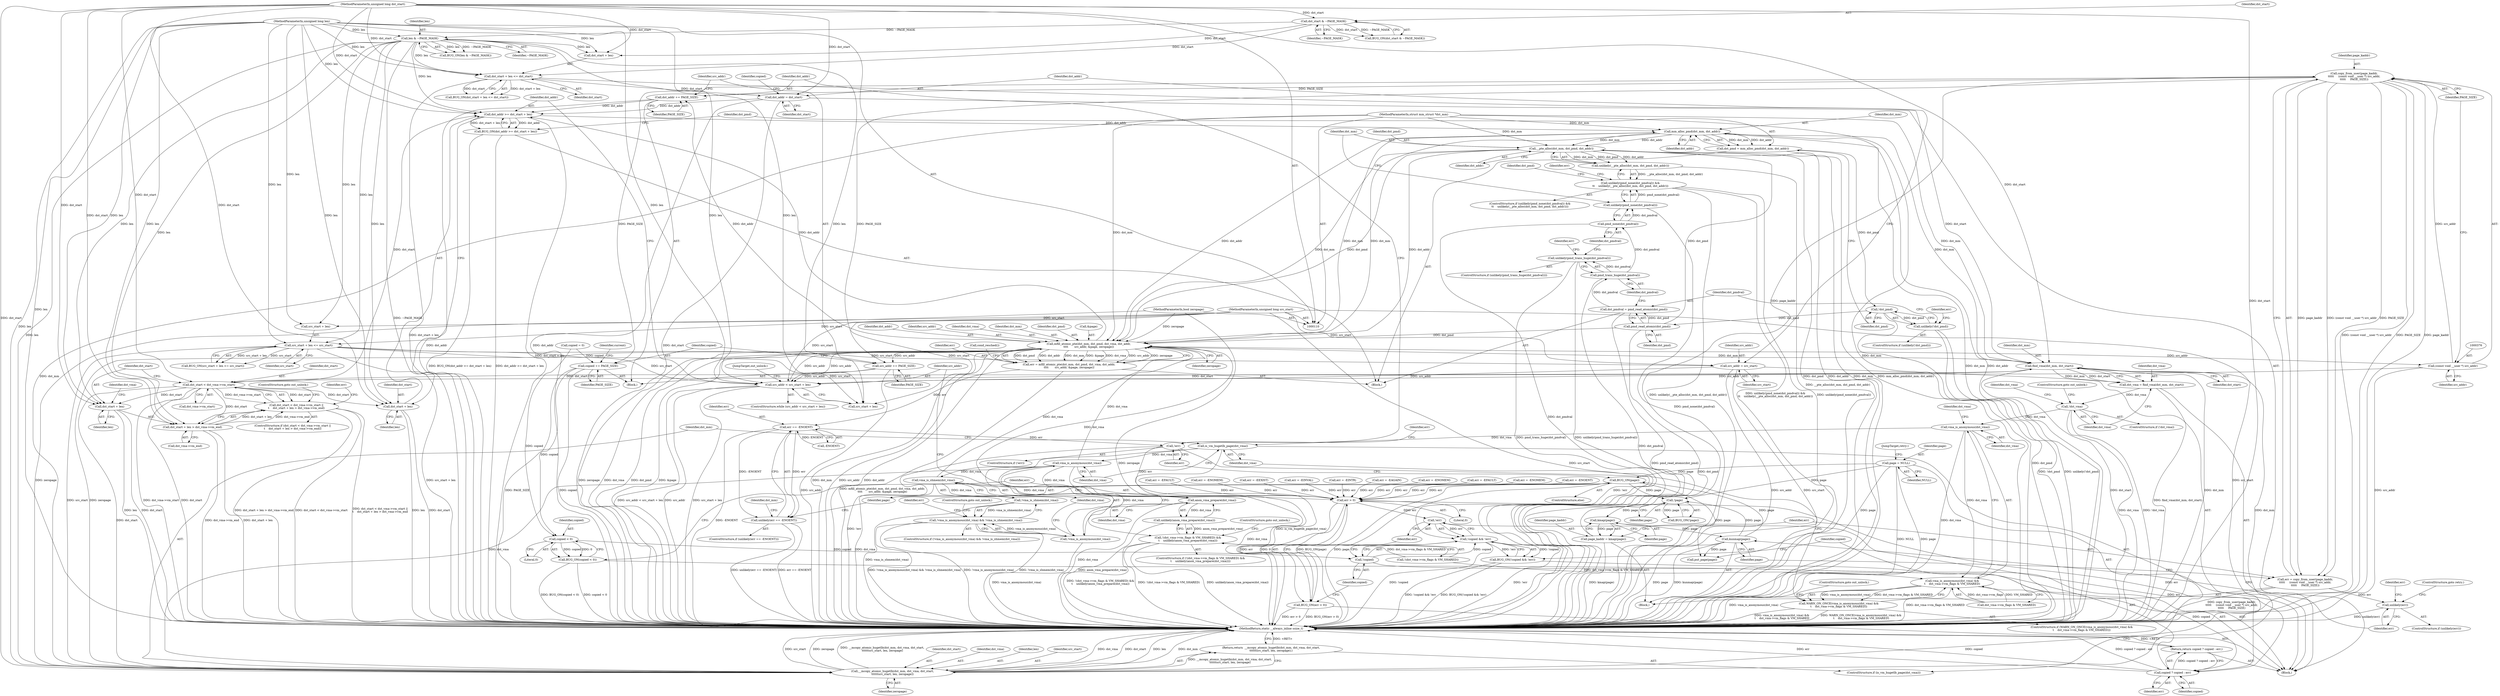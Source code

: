 digraph "0_linux_29ec90660d68bbdd69507c1c8b4e33aa299278b1_1@API" {
"1000373" [label="(Call,copy_from_user(page_kaddr,\n\t\t\t\t\t     (const void __user *) src_addr,\n\t\t\t\t\t     PAGE_SIZE))"];
"1000367" [label="(Call,page_kaddr = kmap(page))"];
"1000369" [label="(Call,kmap(page))"];
"1000365" [label="(Call,!page)"];
"1000379" [label="(Call,kunmap(page))"];
"1000154" [label="(Call,page = NULL)"];
"1000392" [label="(Call,BUG_ON(page))"];
"1000375" [label="(Call,(const void __user *) src_addr)"];
"1000341" [label="(Call,mfill_atomic_pte(dst_mm, dst_pmd, dst_vma, dst_addr,\n\t\t\t\t       src_addr, &page, zeropage))"];
"1000310" [label="(Call,__pte_alloc(dst_mm, dst_pmd, dst_addr))"];
"1000277" [label="(Call,mm_alloc_pmd(dst_mm, dst_addr))"];
"1000180" [label="(Call,find_vma(dst_mm, dst_start))"];
"1000111" [label="(MethodParameterIn,struct mm_struct *dst_mm)"];
"1000112" [label="(MethodParameterIn,unsigned long dst_start)"];
"1000197" [label="(Call,dst_start < dst_vma->vm_start)"];
"1000140" [label="(Call,dst_start + len <= dst_start)"];
"1000126" [label="(Call,dst_start & ~PAGE_MASK)"];
"1000114" [label="(MethodParameterIn,unsigned long len)"];
"1000130" [label="(Call,len & ~PAGE_MASK)"];
"1000270" [label="(Call,dst_addr >= dst_start + len)"];
"1000148" [label="(Call,dst_addr = dst_start)"];
"1000398" [label="(Call,dst_addr += PAGE_SIZE)"];
"1000373" [label="(Call,copy_from_user(page_kaddr,\n\t\t\t\t\t     (const void __user *) src_addr,\n\t\t\t\t\t     PAGE_SIZE))"];
"1000292" [label="(Call,pmd_read_atomic(dst_pmd))"];
"1000282" [label="(Call,!dst_pmd)"];
"1000275" [label="(Call,dst_pmd = mm_alloc_pmd(dst_mm, dst_addr))"];
"1000258" [label="(Call,anon_vma_prepare(dst_vma))"];
"1000239" [label="(Call,vma_is_anonymous(dst_vma))"];
"1000226" [label="(Call,is_vm_hugetlb_page(dst_vma))"];
"1000217" [label="(Call,vma_is_anonymous(dst_vma))"];
"1000184" [label="(Call,!dst_vma)"];
"1000178" [label="(Call,dst_vma = find_vma(dst_mm, dst_start))"];
"1000242" [label="(Call,vma_is_shmem(dst_vma))"];
"1000262" [label="(Call,src_addr < src_start + len)"];
"1000401" [label="(Call,src_addr += PAGE_SIZE)"];
"1000145" [label="(Call,src_addr = src_start)"];
"1000134" [label="(Call,src_start + len <= src_start)"];
"1000113" [label="(MethodParameterIn,unsigned long src_start)"];
"1000115" [label="(MethodParameterIn,bool zeropage)"];
"1000371" [label="(Call,err = copy_from_user(page_kaddr,\n\t\t\t\t\t     (const void __user *) src_addr,\n\t\t\t\t\t     PAGE_SIZE))"];
"1000382" [label="(Call,unlikely(err))"];
"1000269" [label="(Call,BUG_ON(dst_addr >= dst_start + len))"];
"1000281" [label="(Call,unlikely(!dst_pmd))"];
"1000290" [label="(Call,dst_pmdval = pmd_read_atomic(dst_pmd))"];
"1000296" [label="(Call,pmd_trans_huge(dst_pmdval))"];
"1000295" [label="(Call,unlikely(pmd_trans_huge(dst_pmdval)))"];
"1000307" [label="(Call,pmd_none(dst_pmdval))"];
"1000306" [label="(Call,unlikely(pmd_none(dst_pmdval)))"];
"1000305" [label="(Call,unlikely(pmd_none(dst_pmdval)) &&\n\t\t    unlikely(__pte_alloc(dst_mm, dst_pmd, dst_addr)))"];
"1000309" [label="(Call,unlikely(__pte_alloc(dst_mm, dst_pmd, dst_addr)))"];
"1000216" [label="(Call,vma_is_anonymous(dst_vma) &&\n\t    dst_vma->vm_flags & VM_SHARED)"];
"1000215" [label="(Call,WARN_ON_ONCE(vma_is_anonymous(dst_vma) &&\n\t    dst_vma->vm_flags & VM_SHARED))"];
"1000229" [label="(Call,__mcopy_atomic_hugetlb(dst_mm, dst_vma, dst_start,\n\t\t\t\t\t\tsrc_start, len, zeropage))"];
"1000228" [label="(Return,return  __mcopy_atomic_hugetlb(dst_mm, dst_vma, dst_start,\n\t\t\t\t\t\tsrc_start, len, zeropage);)"];
"1000238" [label="(Call,!vma_is_anonymous(dst_vma))"];
"1000237" [label="(Call,!vma_is_anonymous(dst_vma) && !vma_is_shmem(dst_vma))"];
"1000241" [label="(Call,!vma_is_shmem(dst_vma))"];
"1000257" [label="(Call,unlikely(anon_vma_prepare(dst_vma)))"];
"1000250" [label="(Call,!(dst_vma->vm_flags & VM_SHARED) &&\n\t    unlikely(anon_vma_prepare(dst_vma)))"];
"1000196" [label="(Call,dst_start < dst_vma->vm_start ||\n\t    dst_start + len > dst_vma->vm_end)"];
"1000202" [label="(Call,dst_start + len > dst_vma->vm_end)"];
"1000203" [label="(Call,dst_start + len)"];
"1000272" [label="(Call,dst_start + len)"];
"1000339" [label="(Call,err = mfill_atomic_pte(dst_mm, dst_pmd, dst_vma, dst_addr,\n\t\t\t\t       src_addr, &page, zeropage))"];
"1000353" [label="(Call,err == -ENOENT)"];
"1000352" [label="(Call,unlikely(err == -ENOENT))"];
"1000395" [label="(Call,!err)"];
"1000433" [label="(Call,err > 0)"];
"1000432" [label="(Call,BUG_ON(err > 0))"];
"1000440" [label="(Call,!err)"];
"1000437" [label="(Call,!copied && !err)"];
"1000436" [label="(Call,BUG_ON(!copied && !err))"];
"1000443" [label="(Call,copied ? copied : err)"];
"1000442" [label="(Return,return copied ? copied : err;)"];
"1000404" [label="(Call,copied += PAGE_SIZE)"];
"1000429" [label="(Call,copied < 0)"];
"1000428" [label="(Call,BUG_ON(copied < 0))"];
"1000438" [label="(Call,!copied)"];
"1000249" [label="(ControlStructure,if (!(dst_vma->vm_flags & VM_SHARED) &&\n\t    unlikely(anon_vma_prepare(dst_vma))))"];
"1000365" [label="(Call,!page)"];
"1000326" [label="(Call,err = -EFAULT)"];
"1000382" [label="(Call,unlikely(err))"];
"1000274" [label="(Identifier,len)"];
"1000391" [label="(ControlStructure,else)"];
"1000117" [label="(Block,)"];
"1000401" [label="(Call,src_addr += PAGE_SIZE)"];
"1000308" [label="(Identifier,dst_pmdval)"];
"1000199" [label="(Call,dst_vma->vm_start)"];
"1000243" [label="(Identifier,dst_vma)"];
"1000235" [label="(Identifier,zeropage)"];
"1000340" [label="(Identifier,err)"];
"1000114" [label="(MethodParameterIn,unsigned long len)"];
"1000197" [label="(Call,dst_start < dst_vma->vm_start)"];
"1000375" [label="(Call,(const void __user *) src_addr)"];
"1000371" [label="(Call,err = copy_from_user(page_kaddr,\n\t\t\t\t\t     (const void __user *) src_addr,\n\t\t\t\t\t     PAGE_SIZE))"];
"1000402" [label="(Identifier,src_addr)"];
"1000180" [label="(Call,find_vma(dst_mm, dst_start))"];
"1000286" [label="(Identifier,err)"];
"1000295" [label="(Call,unlikely(pmd_trans_huge(dst_pmdval)))"];
"1000127" [label="(Identifier,dst_start)"];
"1000293" [label="(Identifier,dst_pmd)"];
"1000207" [label="(Identifier,dst_vma)"];
"1000362" [label="(Identifier,dst_mm)"];
"1000230" [label="(Identifier,dst_mm)"];
"1000191" [label="(Identifier,dst_vma)"];
"1000304" [label="(ControlStructure,if (unlikely(pmd_none(dst_pmdval)) &&\n\t\t    unlikely(__pte_alloc(dst_mm, dst_pmd, dst_addr))))"];
"1000131" [label="(Identifier,len)"];
"1000345" [label="(Identifier,dst_addr)"];
"1000383" [label="(Identifier,err)"];
"1000128" [label="(Identifier,~PAGE_MASK)"];
"1000377" [label="(Identifier,src_addr)"];
"1000352" [label="(Call,unlikely(err == -ENOENT))"];
"1000313" [label="(Identifier,dst_addr)"];
"1000415" [label="(Identifier,err)"];
"1000218" [label="(Identifier,dst_vma)"];
"1000403" [label="(Identifier,PAGE_SIZE)"];
"1000134" [label="(Call,src_start + len <= src_start)"];
"1000271" [label="(Identifier,dst_addr)"];
"1000444" [label="(Identifier,copied)"];
"1000139" [label="(Call,BUG_ON(dst_start + len <= dst_start))"];
"1000154" [label="(Call,page = NULL)"];
"1000436" [label="(Call,BUG_ON(!copied && !err))"];
"1000309" [label="(Call,unlikely(__pte_alloc(dst_mm, dst_pmd, dst_addr)))"];
"1000290" [label="(Call,dst_pmdval = pmd_read_atomic(dst_pmd))"];
"1000433" [label="(Call,err > 0)"];
"1000285" [label="(Call,err = -ENOMEM)"];
"1000226" [label="(Call,is_vm_hugetlb_page(dst_vma))"];
"1000307" [label="(Call,pmd_none(dst_pmdval))"];
"1000206" [label="(Call,dst_vma->vm_end)"];
"1000437" [label="(Call,!copied && !err)"];
"1000277" [label="(Call,mm_alloc_pmd(dst_mm, dst_addr))"];
"1000125" [label="(Call,BUG_ON(dst_start & ~PAGE_MASK))"];
"1000204" [label="(Identifier,dst_start)"];
"1000182" [label="(Identifier,dst_start)"];
"1000405" [label="(Identifier,copied)"];
"1000179" [label="(Identifier,dst_vma)"];
"1000232" [label="(Identifier,dst_start)"];
"1000435" [label="(Literal,0)"];
"1000297" [label="(Identifier,dst_pmdval)"];
"1000144" [label="(Identifier,dst_start)"];
"1000275" [label="(Call,dst_pmd = mm_alloc_pmd(dst_mm, dst_addr))"];
"1000205" [label="(Identifier,len)"];
"1000354" [label="(Identifier,err)"];
"1000174" [label="(Call,err = -ENOENT)"];
"1000311" [label="(Identifier,dst_mm)"];
"1000236" [label="(ControlStructure,if (!vma_is_anonymous(dst_vma) && !vma_is_shmem(dst_vma)))"];
"1000178" [label="(Call,dst_vma = find_vma(dst_mm, dst_start))"];
"1000432" [label="(Call,BUG_ON(err > 0))"];
"1000428" [label="(Call,BUG_ON(copied < 0))"];
"1000346" [label="(Identifier,src_addr)"];
"1000147" [label="(Identifier,src_start)"];
"1000150" [label="(Identifier,dst_start)"];
"1000434" [label="(Identifier,err)"];
"1000370" [label="(Identifier,page)"];
"1000112" [label="(MethodParameterIn,unsigned long dst_start)"];
"1000227" [label="(Identifier,dst_vma)"];
"1000216" [label="(Call,vma_is_anonymous(dst_vma) &&\n\t    dst_vma->vm_flags & VM_SHARED)"];
"1000349" [label="(Identifier,zeropage)"];
"1000366" [label="(Identifier,page)"];
"1000246" [label="(Identifier,err)"];
"1000238" [label="(Call,!vma_is_anonymous(dst_vma))"];
"1000224" [label="(ControlStructure,goto out_unlock;)"];
"1000231" [label="(Identifier,dst_vma)"];
"1000259" [label="(Identifier,dst_vma)"];
"1000217" [label="(Call,vma_is_anonymous(dst_vma))"];
"1000344" [label="(Identifier,dst_vma)"];
"1000353" [label="(Call,err == -ENOENT)"];
"1000280" [label="(ControlStructure,if (unlikely(!dst_pmd)))"];
"1000234" [label="(Identifier,len)"];
"1000209" [label="(ControlStructure,goto out_unlock;)"];
"1000351" [label="(ControlStructure,if (unlikely(err == -ENOENT)))"];
"1000357" [label="(Block,)"];
"1000393" [label="(Identifier,page)"];
"1000386" [label="(Identifier,err)"];
"1000430" [label="(Identifier,copied)"];
"1000373" [label="(Call,copy_from_user(page_kaddr,\n\t\t\t\t\t     (const void __user *) src_addr,\n\t\t\t\t\t     PAGE_SIZE))"];
"1000126" [label="(Call,dst_start & ~PAGE_MASK)"];
"1000132" [label="(Identifier,~PAGE_MASK)"];
"1000438" [label="(Call,!copied)"];
"1000140" [label="(Call,dst_start + len <= dst_start)"];
"1000446" [label="(Identifier,err)"];
"1000292" [label="(Call,pmd_read_atomic(dst_pmd))"];
"1000417" [label="(JumpTarget,out_unlock:)"];
"1000324" [label="(Identifier,dst_pmd)"];
"1000130" [label="(Call,len & ~PAGE_MASK)"];
"1000385" [label="(Call,err = -EFAULT)"];
"1000184" [label="(Call,!dst_vma)"];
"1000312" [label="(Identifier,dst_pmd)"];
"1000439" [label="(Identifier,copied)"];
"1000443" [label="(Call,copied ? copied : err)"];
"1000395" [label="(Call,!err)"];
"1000368" [label="(Identifier,page_kaddr)"];
"1000279" [label="(Identifier,dst_addr)"];
"1000244" [label="(ControlStructure,goto out_unlock;)"];
"1000355" [label="(Call,-ENOENT)"];
"1000392" [label="(Call,BUG_ON(page))"];
"1000221" [label="(Identifier,dst_vma)"];
"1000315" [label="(Call,err = -ENOMEM)"];
"1000237" [label="(Call,!vma_is_anonymous(dst_vma) && !vma_is_shmem(dst_vma))"];
"1000299" [label="(Call,err = -EEXIST)"];
"1000264" [label="(Call,src_start + len)"];
"1000151" [label="(Call,copied = 0)"];
"1000115" [label="(MethodParameterIn,bool zeropage)"];
"1000380" [label="(Identifier,page)"];
"1000270" [label="(Call,dst_addr >= dst_start + len)"];
"1000426" [label="(Call,put_page(page))"];
"1000240" [label="(Identifier,dst_vma)"];
"1000133" [label="(Call,BUG_ON(src_start + len <= src_start))"];
"1000113" [label="(MethodParameterIn,unsigned long src_start)"];
"1000396" [label="(Identifier,err)"];
"1000141" [label="(Call,dst_start + len)"];
"1000379" [label="(Call,kunmap(page))"];
"1000276" [label="(Identifier,dst_pmd)"];
"1000300" [label="(Identifier,err)"];
"1000431" [label="(Literal,0)"];
"1000129" [label="(Call,BUG_ON(len & ~PAGE_MASK))"];
"1000186" [label="(ControlStructure,goto out_unlock;)"];
"1000342" [label="(Identifier,dst_mm)"];
"1000156" [label="(Identifier,NULL)"];
"1000257" [label="(Call,unlikely(anon_vma_prepare(dst_vma)))"];
"1000211" [label="(Identifier,err)"];
"1000406" [label="(Identifier,PAGE_SIZE)"];
"1000272" [label="(Call,dst_start + len)"];
"1000241" [label="(Call,!vma_is_shmem(dst_vma))"];
"1000263" [label="(Identifier,src_addr)"];
"1000294" [label="(ControlStructure,if (unlikely(pmd_trans_huge(dst_pmdval))))"];
"1000400" [label="(Identifier,PAGE_SIZE)"];
"1000198" [label="(Identifier,dst_start)"];
"1000239" [label="(Call,vma_is_anonymous(dst_vma))"];
"1000310" [label="(Call,__pte_alloc(dst_mm, dst_pmd, dst_addr))"];
"1000183" [label="(ControlStructure,if (!dst_vma))"];
"1000195" [label="(ControlStructure,if (dst_start < dst_vma->vm_start ||\n\t    dst_start + len > dst_vma->vm_end))"];
"1000210" [label="(Call,err = -EINVAL)"];
"1000442" [label="(Return,return copied ? copied : err;)"];
"1000364" [label="(Call,BUG_ON(!page))"];
"1000185" [label="(Identifier,dst_vma)"];
"1000214" [label="(ControlStructure,if (WARN_ON_ONCE(vma_is_anonymous(dst_vma) &&\n\t    dst_vma->vm_flags & VM_SHARED)))"];
"1000203" [label="(Call,dst_start + len)"];
"1000233" [label="(Identifier,src_start)"];
"1000296" [label="(Call,pmd_trans_huge(dst_pmdval))"];
"1000397" [label="(Block,)"];
"1000155" [label="(Identifier,page)"];
"1000202" [label="(Call,dst_start + len > dst_vma->vm_end)"];
"1000316" [label="(Identifier,err)"];
"1000429" [label="(Call,copied < 0)"];
"1000146" [label="(Identifier,src_addr)"];
"1000399" [label="(Identifier,dst_addr)"];
"1000305" [label="(Call,unlikely(pmd_none(dst_pmdval)) &&\n\t\t    unlikely(__pte_alloc(dst_mm, dst_pmd, dst_addr)))"];
"1000343" [label="(Identifier,dst_pmd)"];
"1000111" [label="(MethodParameterIn,struct mm_struct *dst_mm)"];
"1000283" [label="(Identifier,dst_pmd)"];
"1000138" [label="(Identifier,src_start)"];
"1000394" [label="(ControlStructure,if (!err))"];
"1000219" [label="(Call,dst_vma->vm_flags & VM_SHARED)"];
"1000410" [label="(Call,err = -EINTR)"];
"1000267" [label="(Block,)"];
"1000145" [label="(Call,src_addr = src_start)"];
"1000291" [label="(Identifier,dst_pmdval)"];
"1000163" [label="(Call,err = -EAGAIN)"];
"1000157" [label="(JumpTarget,retry:)"];
"1000347" [label="(Call,&page)"];
"1000242" [label="(Call,vma_is_shmem(dst_vma))"];
"1000278" [label="(Identifier,dst_mm)"];
"1000251" [label="(Call,!(dst_vma->vm_flags & VM_SHARED))"];
"1000447" [label="(MethodReturn,static __always_inline ssize_t)"];
"1000196" [label="(Call,dst_start < dst_vma->vm_start ||\n\t    dst_start + len > dst_vma->vm_end)"];
"1000225" [label="(ControlStructure,if (is_vm_hugetlb_page(dst_vma)))"];
"1000369" [label="(Call,kmap(page))"];
"1000258" [label="(Call,anon_vma_prepare(dst_vma))"];
"1000440" [label="(Call,!err)"];
"1000135" [label="(Call,src_start + len)"];
"1000260" [label="(ControlStructure,goto out_unlock;)"];
"1000398" [label="(Call,dst_addr += PAGE_SIZE)"];
"1000262" [label="(Call,src_addr < src_start + len)"];
"1000152" [label="(Identifier,copied)"];
"1000441" [label="(Identifier,err)"];
"1000281" [label="(Call,unlikely(!dst_pmd))"];
"1000390" [label="(ControlStructure,goto retry;)"];
"1000306" [label="(Call,unlikely(pmd_none(dst_pmdval)))"];
"1000367" [label="(Call,page_kaddr = kmap(page))"];
"1000269" [label="(Call,BUG_ON(dst_addr >= dst_start + len))"];
"1000282" [label="(Call,!dst_pmd)"];
"1000149" [label="(Identifier,dst_addr)"];
"1000339" [label="(Call,err = mfill_atomic_pte(dst_mm, dst_pmd, dst_vma, dst_addr,\n\t\t\t\t       src_addr, &page, zeropage))"];
"1000350" [label="(Call,cond_resched())"];
"1000228" [label="(Return,return  __mcopy_atomic_hugetlb(dst_mm, dst_vma, dst_start,\n\t\t\t\t\t\tsrc_start, len, zeropage);)"];
"1000273" [label="(Identifier,dst_start)"];
"1000378" [label="(Identifier,PAGE_SIZE)"];
"1000372" [label="(Identifier,err)"];
"1000445" [label="(Identifier,copied)"];
"1000181" [label="(Identifier,dst_mm)"];
"1000404" [label="(Call,copied += PAGE_SIZE)"];
"1000341" [label="(Call,mfill_atomic_pte(dst_mm, dst_pmd, dst_vma, dst_addr,\n\t\t\t\t       src_addr, &page, zeropage))"];
"1000261" [label="(ControlStructure,while (src_addr < src_start + len))"];
"1000381" [label="(ControlStructure,if (unlikely(err)))"];
"1000245" [label="(Call,err = -ENOMEM)"];
"1000250" [label="(Call,!(dst_vma->vm_flags & VM_SHARED) &&\n\t    unlikely(anon_vma_prepare(dst_vma)))"];
"1000148" [label="(Call,dst_addr = dst_start)"];
"1000409" [label="(Identifier,current)"];
"1000215" [label="(Call,WARN_ON_ONCE(vma_is_anonymous(dst_vma) &&\n\t    dst_vma->vm_flags & VM_SHARED))"];
"1000229" [label="(Call,__mcopy_atomic_hugetlb(dst_mm, dst_vma, dst_start,\n\t\t\t\t\t\tsrc_start, len, zeropage))"];
"1000374" [label="(Identifier,page_kaddr)"];
"1000373" -> "1000371"  [label="AST: "];
"1000373" -> "1000378"  [label="CFG: "];
"1000374" -> "1000373"  [label="AST: "];
"1000375" -> "1000373"  [label="AST: "];
"1000378" -> "1000373"  [label="AST: "];
"1000371" -> "1000373"  [label="CFG: "];
"1000373" -> "1000447"  [label="DDG: (const void __user *) src_addr"];
"1000373" -> "1000447"  [label="DDG: PAGE_SIZE"];
"1000373" -> "1000447"  [label="DDG: page_kaddr"];
"1000373" -> "1000371"  [label="DDG: page_kaddr"];
"1000373" -> "1000371"  [label="DDG: (const void __user *) src_addr"];
"1000373" -> "1000371"  [label="DDG: PAGE_SIZE"];
"1000367" -> "1000373"  [label="DDG: page_kaddr"];
"1000375" -> "1000373"  [label="DDG: src_addr"];
"1000373" -> "1000398"  [label="DDG: PAGE_SIZE"];
"1000373" -> "1000401"  [label="DDG: PAGE_SIZE"];
"1000373" -> "1000404"  [label="DDG: PAGE_SIZE"];
"1000367" -> "1000357"  [label="AST: "];
"1000367" -> "1000369"  [label="CFG: "];
"1000368" -> "1000367"  [label="AST: "];
"1000369" -> "1000367"  [label="AST: "];
"1000372" -> "1000367"  [label="CFG: "];
"1000367" -> "1000447"  [label="DDG: kmap(page)"];
"1000369" -> "1000367"  [label="DDG: page"];
"1000369" -> "1000370"  [label="CFG: "];
"1000370" -> "1000369"  [label="AST: "];
"1000365" -> "1000369"  [label="DDG: page"];
"1000369" -> "1000379"  [label="DDG: page"];
"1000365" -> "1000364"  [label="AST: "];
"1000365" -> "1000366"  [label="CFG: "];
"1000366" -> "1000365"  [label="AST: "];
"1000364" -> "1000365"  [label="CFG: "];
"1000365" -> "1000364"  [label="DDG: page"];
"1000379" -> "1000365"  [label="DDG: page"];
"1000154" -> "1000365"  [label="DDG: page"];
"1000392" -> "1000365"  [label="DDG: page"];
"1000379" -> "1000357"  [label="AST: "];
"1000379" -> "1000380"  [label="CFG: "];
"1000380" -> "1000379"  [label="AST: "];
"1000383" -> "1000379"  [label="CFG: "];
"1000379" -> "1000447"  [label="DDG: page"];
"1000379" -> "1000447"  [label="DDG: kunmap(page)"];
"1000379" -> "1000392"  [label="DDG: page"];
"1000379" -> "1000426"  [label="DDG: page"];
"1000154" -> "1000117"  [label="AST: "];
"1000154" -> "1000156"  [label="CFG: "];
"1000155" -> "1000154"  [label="AST: "];
"1000156" -> "1000154"  [label="AST: "];
"1000157" -> "1000154"  [label="CFG: "];
"1000154" -> "1000447"  [label="DDG: page"];
"1000154" -> "1000447"  [label="DDG: NULL"];
"1000154" -> "1000392"  [label="DDG: page"];
"1000154" -> "1000426"  [label="DDG: page"];
"1000392" -> "1000391"  [label="AST: "];
"1000392" -> "1000393"  [label="CFG: "];
"1000393" -> "1000392"  [label="AST: "];
"1000396" -> "1000392"  [label="CFG: "];
"1000392" -> "1000447"  [label="DDG: BUG_ON(page)"];
"1000392" -> "1000447"  [label="DDG: page"];
"1000392" -> "1000426"  [label="DDG: page"];
"1000375" -> "1000377"  [label="CFG: "];
"1000376" -> "1000375"  [label="AST: "];
"1000377" -> "1000375"  [label="AST: "];
"1000378" -> "1000375"  [label="CFG: "];
"1000375" -> "1000447"  [label="DDG: src_addr"];
"1000375" -> "1000262"  [label="DDG: src_addr"];
"1000341" -> "1000375"  [label="DDG: src_addr"];
"1000341" -> "1000339"  [label="AST: "];
"1000341" -> "1000349"  [label="CFG: "];
"1000342" -> "1000341"  [label="AST: "];
"1000343" -> "1000341"  [label="AST: "];
"1000344" -> "1000341"  [label="AST: "];
"1000345" -> "1000341"  [label="AST: "];
"1000346" -> "1000341"  [label="AST: "];
"1000347" -> "1000341"  [label="AST: "];
"1000349" -> "1000341"  [label="AST: "];
"1000339" -> "1000341"  [label="CFG: "];
"1000341" -> "1000447"  [label="DDG: zeropage"];
"1000341" -> "1000447"  [label="DDG: dst_vma"];
"1000341" -> "1000447"  [label="DDG: dst_pmd"];
"1000341" -> "1000447"  [label="DDG: &page"];
"1000341" -> "1000447"  [label="DDG: dst_mm"];
"1000341" -> "1000447"  [label="DDG: src_addr"];
"1000341" -> "1000447"  [label="DDG: dst_addr"];
"1000341" -> "1000180"  [label="DDG: dst_mm"];
"1000341" -> "1000229"  [label="DDG: zeropage"];
"1000341" -> "1000262"  [label="DDG: src_addr"];
"1000341" -> "1000270"  [label="DDG: dst_addr"];
"1000341" -> "1000277"  [label="DDG: dst_mm"];
"1000341" -> "1000339"  [label="DDG: dst_pmd"];
"1000341" -> "1000339"  [label="DDG: dst_addr"];
"1000341" -> "1000339"  [label="DDG: dst_mm"];
"1000341" -> "1000339"  [label="DDG: &page"];
"1000341" -> "1000339"  [label="DDG: dst_vma"];
"1000341" -> "1000339"  [label="DDG: src_addr"];
"1000341" -> "1000339"  [label="DDG: zeropage"];
"1000310" -> "1000341"  [label="DDG: dst_mm"];
"1000310" -> "1000341"  [label="DDG: dst_pmd"];
"1000310" -> "1000341"  [label="DDG: dst_addr"];
"1000277" -> "1000341"  [label="DDG: dst_mm"];
"1000277" -> "1000341"  [label="DDG: dst_addr"];
"1000111" -> "1000341"  [label="DDG: dst_mm"];
"1000292" -> "1000341"  [label="DDG: dst_pmd"];
"1000258" -> "1000341"  [label="DDG: dst_vma"];
"1000239" -> "1000341"  [label="DDG: dst_vma"];
"1000242" -> "1000341"  [label="DDG: dst_vma"];
"1000262" -> "1000341"  [label="DDG: src_addr"];
"1000115" -> "1000341"  [label="DDG: zeropage"];
"1000341" -> "1000398"  [label="DDG: dst_addr"];
"1000341" -> "1000401"  [label="DDG: src_addr"];
"1000310" -> "1000309"  [label="AST: "];
"1000310" -> "1000313"  [label="CFG: "];
"1000311" -> "1000310"  [label="AST: "];
"1000312" -> "1000310"  [label="AST: "];
"1000313" -> "1000310"  [label="AST: "];
"1000309" -> "1000310"  [label="CFG: "];
"1000310" -> "1000447"  [label="DDG: dst_pmd"];
"1000310" -> "1000447"  [label="DDG: dst_addr"];
"1000310" -> "1000447"  [label="DDG: dst_mm"];
"1000310" -> "1000309"  [label="DDG: dst_mm"];
"1000310" -> "1000309"  [label="DDG: dst_pmd"];
"1000310" -> "1000309"  [label="DDG: dst_addr"];
"1000277" -> "1000310"  [label="DDG: dst_mm"];
"1000277" -> "1000310"  [label="DDG: dst_addr"];
"1000111" -> "1000310"  [label="DDG: dst_mm"];
"1000292" -> "1000310"  [label="DDG: dst_pmd"];
"1000277" -> "1000275"  [label="AST: "];
"1000277" -> "1000279"  [label="CFG: "];
"1000278" -> "1000277"  [label="AST: "];
"1000279" -> "1000277"  [label="AST: "];
"1000275" -> "1000277"  [label="CFG: "];
"1000277" -> "1000447"  [label="DDG: dst_mm"];
"1000277" -> "1000447"  [label="DDG: dst_addr"];
"1000277" -> "1000275"  [label="DDG: dst_mm"];
"1000277" -> "1000275"  [label="DDG: dst_addr"];
"1000180" -> "1000277"  [label="DDG: dst_mm"];
"1000111" -> "1000277"  [label="DDG: dst_mm"];
"1000270" -> "1000277"  [label="DDG: dst_addr"];
"1000180" -> "1000178"  [label="AST: "];
"1000180" -> "1000182"  [label="CFG: "];
"1000181" -> "1000180"  [label="AST: "];
"1000182" -> "1000180"  [label="AST: "];
"1000178" -> "1000180"  [label="CFG: "];
"1000180" -> "1000447"  [label="DDG: dst_start"];
"1000180" -> "1000447"  [label="DDG: dst_mm"];
"1000180" -> "1000178"  [label="DDG: dst_mm"];
"1000180" -> "1000178"  [label="DDG: dst_start"];
"1000111" -> "1000180"  [label="DDG: dst_mm"];
"1000112" -> "1000180"  [label="DDG: dst_start"];
"1000197" -> "1000180"  [label="DDG: dst_start"];
"1000140" -> "1000180"  [label="DDG: dst_start"];
"1000180" -> "1000197"  [label="DDG: dst_start"];
"1000180" -> "1000229"  [label="DDG: dst_mm"];
"1000111" -> "1000110"  [label="AST: "];
"1000111" -> "1000447"  [label="DDG: dst_mm"];
"1000111" -> "1000229"  [label="DDG: dst_mm"];
"1000112" -> "1000110"  [label="AST: "];
"1000112" -> "1000447"  [label="DDG: dst_start"];
"1000112" -> "1000126"  [label="DDG: dst_start"];
"1000112" -> "1000140"  [label="DDG: dst_start"];
"1000112" -> "1000141"  [label="DDG: dst_start"];
"1000112" -> "1000148"  [label="DDG: dst_start"];
"1000112" -> "1000197"  [label="DDG: dst_start"];
"1000112" -> "1000202"  [label="DDG: dst_start"];
"1000112" -> "1000203"  [label="DDG: dst_start"];
"1000112" -> "1000229"  [label="DDG: dst_start"];
"1000112" -> "1000270"  [label="DDG: dst_start"];
"1000112" -> "1000272"  [label="DDG: dst_start"];
"1000197" -> "1000196"  [label="AST: "];
"1000197" -> "1000199"  [label="CFG: "];
"1000198" -> "1000197"  [label="AST: "];
"1000199" -> "1000197"  [label="AST: "];
"1000204" -> "1000197"  [label="CFG: "];
"1000196" -> "1000197"  [label="CFG: "];
"1000197" -> "1000447"  [label="DDG: dst_vma->vm_start"];
"1000197" -> "1000447"  [label="DDG: dst_start"];
"1000197" -> "1000196"  [label="DDG: dst_start"];
"1000197" -> "1000196"  [label="DDG: dst_vma->vm_start"];
"1000197" -> "1000202"  [label="DDG: dst_start"];
"1000197" -> "1000203"  [label="DDG: dst_start"];
"1000197" -> "1000229"  [label="DDG: dst_start"];
"1000197" -> "1000270"  [label="DDG: dst_start"];
"1000197" -> "1000272"  [label="DDG: dst_start"];
"1000140" -> "1000139"  [label="AST: "];
"1000140" -> "1000144"  [label="CFG: "];
"1000141" -> "1000140"  [label="AST: "];
"1000144" -> "1000140"  [label="AST: "];
"1000139" -> "1000140"  [label="CFG: "];
"1000140" -> "1000447"  [label="DDG: dst_start + len"];
"1000140" -> "1000139"  [label="DDG: dst_start + len"];
"1000140" -> "1000139"  [label="DDG: dst_start"];
"1000126" -> "1000140"  [label="DDG: dst_start"];
"1000114" -> "1000140"  [label="DDG: len"];
"1000130" -> "1000140"  [label="DDG: len"];
"1000140" -> "1000148"  [label="DDG: dst_start"];
"1000126" -> "1000125"  [label="AST: "];
"1000126" -> "1000128"  [label="CFG: "];
"1000127" -> "1000126"  [label="AST: "];
"1000128" -> "1000126"  [label="AST: "];
"1000125" -> "1000126"  [label="CFG: "];
"1000126" -> "1000125"  [label="DDG: dst_start"];
"1000126" -> "1000125"  [label="DDG: ~PAGE_MASK"];
"1000126" -> "1000130"  [label="DDG: ~PAGE_MASK"];
"1000126" -> "1000141"  [label="DDG: dst_start"];
"1000114" -> "1000110"  [label="AST: "];
"1000114" -> "1000447"  [label="DDG: len"];
"1000114" -> "1000130"  [label="DDG: len"];
"1000114" -> "1000134"  [label="DDG: len"];
"1000114" -> "1000135"  [label="DDG: len"];
"1000114" -> "1000141"  [label="DDG: len"];
"1000114" -> "1000202"  [label="DDG: len"];
"1000114" -> "1000203"  [label="DDG: len"];
"1000114" -> "1000229"  [label="DDG: len"];
"1000114" -> "1000262"  [label="DDG: len"];
"1000114" -> "1000264"  [label="DDG: len"];
"1000114" -> "1000270"  [label="DDG: len"];
"1000114" -> "1000272"  [label="DDG: len"];
"1000130" -> "1000129"  [label="AST: "];
"1000130" -> "1000132"  [label="CFG: "];
"1000131" -> "1000130"  [label="AST: "];
"1000132" -> "1000130"  [label="AST: "];
"1000129" -> "1000130"  [label="CFG: "];
"1000130" -> "1000447"  [label="DDG: ~PAGE_MASK"];
"1000130" -> "1000129"  [label="DDG: len"];
"1000130" -> "1000129"  [label="DDG: ~PAGE_MASK"];
"1000130" -> "1000134"  [label="DDG: len"];
"1000130" -> "1000135"  [label="DDG: len"];
"1000130" -> "1000141"  [label="DDG: len"];
"1000130" -> "1000202"  [label="DDG: len"];
"1000130" -> "1000203"  [label="DDG: len"];
"1000130" -> "1000229"  [label="DDG: len"];
"1000130" -> "1000262"  [label="DDG: len"];
"1000130" -> "1000264"  [label="DDG: len"];
"1000130" -> "1000270"  [label="DDG: len"];
"1000130" -> "1000272"  [label="DDG: len"];
"1000270" -> "1000269"  [label="AST: "];
"1000270" -> "1000272"  [label="CFG: "];
"1000271" -> "1000270"  [label="AST: "];
"1000272" -> "1000270"  [label="AST: "];
"1000269" -> "1000270"  [label="CFG: "];
"1000270" -> "1000447"  [label="DDG: dst_start + len"];
"1000270" -> "1000269"  [label="DDG: dst_addr"];
"1000270" -> "1000269"  [label="DDG: dst_start + len"];
"1000148" -> "1000270"  [label="DDG: dst_addr"];
"1000398" -> "1000270"  [label="DDG: dst_addr"];
"1000148" -> "1000117"  [label="AST: "];
"1000148" -> "1000150"  [label="CFG: "];
"1000149" -> "1000148"  [label="AST: "];
"1000150" -> "1000148"  [label="AST: "];
"1000152" -> "1000148"  [label="CFG: "];
"1000148" -> "1000447"  [label="DDG: dst_addr"];
"1000148" -> "1000447"  [label="DDG: dst_start"];
"1000398" -> "1000397"  [label="AST: "];
"1000398" -> "1000400"  [label="CFG: "];
"1000399" -> "1000398"  [label="AST: "];
"1000400" -> "1000398"  [label="AST: "];
"1000402" -> "1000398"  [label="CFG: "];
"1000398" -> "1000447"  [label="DDG: dst_addr"];
"1000292" -> "1000290"  [label="AST: "];
"1000292" -> "1000293"  [label="CFG: "];
"1000293" -> "1000292"  [label="AST: "];
"1000290" -> "1000292"  [label="CFG: "];
"1000292" -> "1000447"  [label="DDG: dst_pmd"];
"1000292" -> "1000290"  [label="DDG: dst_pmd"];
"1000282" -> "1000292"  [label="DDG: dst_pmd"];
"1000282" -> "1000281"  [label="AST: "];
"1000282" -> "1000283"  [label="CFG: "];
"1000283" -> "1000282"  [label="AST: "];
"1000281" -> "1000282"  [label="CFG: "];
"1000282" -> "1000447"  [label="DDG: dst_pmd"];
"1000282" -> "1000281"  [label="DDG: dst_pmd"];
"1000275" -> "1000282"  [label="DDG: dst_pmd"];
"1000275" -> "1000267"  [label="AST: "];
"1000276" -> "1000275"  [label="AST: "];
"1000283" -> "1000275"  [label="CFG: "];
"1000275" -> "1000447"  [label="DDG: mm_alloc_pmd(dst_mm, dst_addr)"];
"1000258" -> "1000257"  [label="AST: "];
"1000258" -> "1000259"  [label="CFG: "];
"1000259" -> "1000258"  [label="AST: "];
"1000257" -> "1000258"  [label="CFG: "];
"1000258" -> "1000447"  [label="DDG: dst_vma"];
"1000258" -> "1000257"  [label="DDG: dst_vma"];
"1000239" -> "1000258"  [label="DDG: dst_vma"];
"1000242" -> "1000258"  [label="DDG: dst_vma"];
"1000239" -> "1000238"  [label="AST: "];
"1000239" -> "1000240"  [label="CFG: "];
"1000240" -> "1000239"  [label="AST: "];
"1000238" -> "1000239"  [label="CFG: "];
"1000239" -> "1000447"  [label="DDG: dst_vma"];
"1000239" -> "1000238"  [label="DDG: dst_vma"];
"1000226" -> "1000239"  [label="DDG: dst_vma"];
"1000239" -> "1000242"  [label="DDG: dst_vma"];
"1000226" -> "1000225"  [label="AST: "];
"1000226" -> "1000227"  [label="CFG: "];
"1000227" -> "1000226"  [label="AST: "];
"1000230" -> "1000226"  [label="CFG: "];
"1000240" -> "1000226"  [label="CFG: "];
"1000226" -> "1000447"  [label="DDG: is_vm_hugetlb_page(dst_vma)"];
"1000217" -> "1000226"  [label="DDG: dst_vma"];
"1000226" -> "1000229"  [label="DDG: dst_vma"];
"1000217" -> "1000216"  [label="AST: "];
"1000217" -> "1000218"  [label="CFG: "];
"1000218" -> "1000217"  [label="AST: "];
"1000221" -> "1000217"  [label="CFG: "];
"1000216" -> "1000217"  [label="CFG: "];
"1000217" -> "1000447"  [label="DDG: dst_vma"];
"1000217" -> "1000216"  [label="DDG: dst_vma"];
"1000184" -> "1000217"  [label="DDG: dst_vma"];
"1000184" -> "1000183"  [label="AST: "];
"1000184" -> "1000185"  [label="CFG: "];
"1000185" -> "1000184"  [label="AST: "];
"1000186" -> "1000184"  [label="CFG: "];
"1000191" -> "1000184"  [label="CFG: "];
"1000184" -> "1000447"  [label="DDG: dst_vma"];
"1000184" -> "1000447"  [label="DDG: !dst_vma"];
"1000178" -> "1000184"  [label="DDG: dst_vma"];
"1000178" -> "1000117"  [label="AST: "];
"1000179" -> "1000178"  [label="AST: "];
"1000185" -> "1000178"  [label="CFG: "];
"1000178" -> "1000447"  [label="DDG: find_vma(dst_mm, dst_start)"];
"1000242" -> "1000241"  [label="AST: "];
"1000242" -> "1000243"  [label="CFG: "];
"1000243" -> "1000242"  [label="AST: "];
"1000241" -> "1000242"  [label="CFG: "];
"1000242" -> "1000447"  [label="DDG: dst_vma"];
"1000242" -> "1000241"  [label="DDG: dst_vma"];
"1000262" -> "1000261"  [label="AST: "];
"1000262" -> "1000264"  [label="CFG: "];
"1000263" -> "1000262"  [label="AST: "];
"1000264" -> "1000262"  [label="AST: "];
"1000271" -> "1000262"  [label="CFG: "];
"1000417" -> "1000262"  [label="CFG: "];
"1000262" -> "1000447"  [label="DDG: src_addr"];
"1000262" -> "1000447"  [label="DDG: src_start + len"];
"1000262" -> "1000447"  [label="DDG: src_addr < src_start + len"];
"1000401" -> "1000262"  [label="DDG: src_addr"];
"1000145" -> "1000262"  [label="DDG: src_addr"];
"1000113" -> "1000262"  [label="DDG: src_start"];
"1000134" -> "1000262"  [label="DDG: src_start"];
"1000401" -> "1000397"  [label="AST: "];
"1000401" -> "1000403"  [label="CFG: "];
"1000402" -> "1000401"  [label="AST: "];
"1000403" -> "1000401"  [label="AST: "];
"1000405" -> "1000401"  [label="CFG: "];
"1000401" -> "1000447"  [label="DDG: src_addr"];
"1000145" -> "1000117"  [label="AST: "];
"1000145" -> "1000147"  [label="CFG: "];
"1000146" -> "1000145"  [label="AST: "];
"1000147" -> "1000145"  [label="AST: "];
"1000149" -> "1000145"  [label="CFG: "];
"1000145" -> "1000447"  [label="DDG: src_addr"];
"1000145" -> "1000447"  [label="DDG: src_start"];
"1000134" -> "1000145"  [label="DDG: src_start"];
"1000113" -> "1000145"  [label="DDG: src_start"];
"1000134" -> "1000133"  [label="AST: "];
"1000134" -> "1000138"  [label="CFG: "];
"1000135" -> "1000134"  [label="AST: "];
"1000138" -> "1000134"  [label="AST: "];
"1000133" -> "1000134"  [label="CFG: "];
"1000134" -> "1000447"  [label="DDG: src_start + len"];
"1000134" -> "1000133"  [label="DDG: src_start + len"];
"1000134" -> "1000133"  [label="DDG: src_start"];
"1000113" -> "1000134"  [label="DDG: src_start"];
"1000134" -> "1000229"  [label="DDG: src_start"];
"1000134" -> "1000264"  [label="DDG: src_start"];
"1000113" -> "1000110"  [label="AST: "];
"1000113" -> "1000447"  [label="DDG: src_start"];
"1000113" -> "1000135"  [label="DDG: src_start"];
"1000113" -> "1000229"  [label="DDG: src_start"];
"1000113" -> "1000264"  [label="DDG: src_start"];
"1000115" -> "1000110"  [label="AST: "];
"1000115" -> "1000447"  [label="DDG: zeropage"];
"1000115" -> "1000229"  [label="DDG: zeropage"];
"1000371" -> "1000357"  [label="AST: "];
"1000372" -> "1000371"  [label="AST: "];
"1000380" -> "1000371"  [label="CFG: "];
"1000371" -> "1000447"  [label="DDG: copy_from_user(page_kaddr,\n\t\t\t\t\t     (const void __user *) src_addr,\n\t\t\t\t\t     PAGE_SIZE)"];
"1000371" -> "1000382"  [label="DDG: err"];
"1000382" -> "1000381"  [label="AST: "];
"1000382" -> "1000383"  [label="CFG: "];
"1000383" -> "1000382"  [label="AST: "];
"1000386" -> "1000382"  [label="CFG: "];
"1000390" -> "1000382"  [label="CFG: "];
"1000382" -> "1000447"  [label="DDG: unlikely(err)"];
"1000269" -> "1000267"  [label="AST: "];
"1000276" -> "1000269"  [label="CFG: "];
"1000269" -> "1000447"  [label="DDG: BUG_ON(dst_addr >= dst_start + len)"];
"1000269" -> "1000447"  [label="DDG: dst_addr >= dst_start + len"];
"1000281" -> "1000280"  [label="AST: "];
"1000286" -> "1000281"  [label="CFG: "];
"1000291" -> "1000281"  [label="CFG: "];
"1000281" -> "1000447"  [label="DDG: !dst_pmd"];
"1000281" -> "1000447"  [label="DDG: unlikely(!dst_pmd)"];
"1000290" -> "1000267"  [label="AST: "];
"1000291" -> "1000290"  [label="AST: "];
"1000297" -> "1000290"  [label="CFG: "];
"1000290" -> "1000447"  [label="DDG: pmd_read_atomic(dst_pmd)"];
"1000290" -> "1000296"  [label="DDG: dst_pmdval"];
"1000296" -> "1000295"  [label="AST: "];
"1000296" -> "1000297"  [label="CFG: "];
"1000297" -> "1000296"  [label="AST: "];
"1000295" -> "1000296"  [label="CFG: "];
"1000296" -> "1000447"  [label="DDG: dst_pmdval"];
"1000296" -> "1000295"  [label="DDG: dst_pmdval"];
"1000296" -> "1000307"  [label="DDG: dst_pmdval"];
"1000295" -> "1000294"  [label="AST: "];
"1000300" -> "1000295"  [label="CFG: "];
"1000308" -> "1000295"  [label="CFG: "];
"1000295" -> "1000447"  [label="DDG: pmd_trans_huge(dst_pmdval)"];
"1000295" -> "1000447"  [label="DDG: unlikely(pmd_trans_huge(dst_pmdval))"];
"1000307" -> "1000306"  [label="AST: "];
"1000307" -> "1000308"  [label="CFG: "];
"1000308" -> "1000307"  [label="AST: "];
"1000306" -> "1000307"  [label="CFG: "];
"1000307" -> "1000447"  [label="DDG: dst_pmdval"];
"1000307" -> "1000306"  [label="DDG: dst_pmdval"];
"1000306" -> "1000305"  [label="AST: "];
"1000311" -> "1000306"  [label="CFG: "];
"1000305" -> "1000306"  [label="CFG: "];
"1000306" -> "1000447"  [label="DDG: pmd_none(dst_pmdval)"];
"1000306" -> "1000305"  [label="DDG: pmd_none(dst_pmdval)"];
"1000305" -> "1000304"  [label="AST: "];
"1000305" -> "1000309"  [label="CFG: "];
"1000309" -> "1000305"  [label="AST: "];
"1000316" -> "1000305"  [label="CFG: "];
"1000324" -> "1000305"  [label="CFG: "];
"1000305" -> "1000447"  [label="DDG: unlikely(__pte_alloc(dst_mm, dst_pmd, dst_addr))"];
"1000305" -> "1000447"  [label="DDG: unlikely(pmd_none(dst_pmdval)) &&\n\t\t    unlikely(__pte_alloc(dst_mm, dst_pmd, dst_addr))"];
"1000305" -> "1000447"  [label="DDG: unlikely(pmd_none(dst_pmdval))"];
"1000309" -> "1000305"  [label="DDG: __pte_alloc(dst_mm, dst_pmd, dst_addr)"];
"1000309" -> "1000447"  [label="DDG: __pte_alloc(dst_mm, dst_pmd, dst_addr)"];
"1000216" -> "1000215"  [label="AST: "];
"1000216" -> "1000219"  [label="CFG: "];
"1000219" -> "1000216"  [label="AST: "];
"1000215" -> "1000216"  [label="CFG: "];
"1000216" -> "1000447"  [label="DDG: dst_vma->vm_flags & VM_SHARED"];
"1000216" -> "1000447"  [label="DDG: vma_is_anonymous(dst_vma)"];
"1000216" -> "1000215"  [label="DDG: vma_is_anonymous(dst_vma)"];
"1000216" -> "1000215"  [label="DDG: dst_vma->vm_flags & VM_SHARED"];
"1000251" -> "1000216"  [label="DDG: dst_vma->vm_flags & VM_SHARED"];
"1000219" -> "1000216"  [label="DDG: dst_vma->vm_flags"];
"1000219" -> "1000216"  [label="DDG: VM_SHARED"];
"1000215" -> "1000214"  [label="AST: "];
"1000224" -> "1000215"  [label="CFG: "];
"1000227" -> "1000215"  [label="CFG: "];
"1000215" -> "1000447"  [label="DDG: vma_is_anonymous(dst_vma) &&\n\t    dst_vma->vm_flags & VM_SHARED"];
"1000215" -> "1000447"  [label="DDG: WARN_ON_ONCE(vma_is_anonymous(dst_vma) &&\n\t    dst_vma->vm_flags & VM_SHARED)"];
"1000229" -> "1000228"  [label="AST: "];
"1000229" -> "1000235"  [label="CFG: "];
"1000230" -> "1000229"  [label="AST: "];
"1000231" -> "1000229"  [label="AST: "];
"1000232" -> "1000229"  [label="AST: "];
"1000233" -> "1000229"  [label="AST: "];
"1000234" -> "1000229"  [label="AST: "];
"1000235" -> "1000229"  [label="AST: "];
"1000228" -> "1000229"  [label="CFG: "];
"1000229" -> "1000447"  [label="DDG: src_start"];
"1000229" -> "1000447"  [label="DDG: zeropage"];
"1000229" -> "1000447"  [label="DDG: __mcopy_atomic_hugetlb(dst_mm, dst_vma, dst_start,\n\t\t\t\t\t\tsrc_start, len, zeropage)"];
"1000229" -> "1000447"  [label="DDG: dst_vma"];
"1000229" -> "1000447"  [label="DDG: dst_start"];
"1000229" -> "1000447"  [label="DDG: len"];
"1000229" -> "1000447"  [label="DDG: dst_mm"];
"1000229" -> "1000228"  [label="DDG: __mcopy_atomic_hugetlb(dst_mm, dst_vma, dst_start,\n\t\t\t\t\t\tsrc_start, len, zeropage)"];
"1000228" -> "1000225"  [label="AST: "];
"1000447" -> "1000228"  [label="CFG: "];
"1000228" -> "1000447"  [label="DDG: <RET>"];
"1000238" -> "1000237"  [label="AST: "];
"1000243" -> "1000238"  [label="CFG: "];
"1000237" -> "1000238"  [label="CFG: "];
"1000238" -> "1000447"  [label="DDG: vma_is_anonymous(dst_vma)"];
"1000238" -> "1000237"  [label="DDG: vma_is_anonymous(dst_vma)"];
"1000237" -> "1000236"  [label="AST: "];
"1000237" -> "1000241"  [label="CFG: "];
"1000241" -> "1000237"  [label="AST: "];
"1000244" -> "1000237"  [label="CFG: "];
"1000246" -> "1000237"  [label="CFG: "];
"1000237" -> "1000447"  [label="DDG: !vma_is_anonymous(dst_vma) && !vma_is_shmem(dst_vma)"];
"1000237" -> "1000447"  [label="DDG: !vma_is_anonymous(dst_vma)"];
"1000237" -> "1000447"  [label="DDG: !vma_is_shmem(dst_vma)"];
"1000241" -> "1000237"  [label="DDG: vma_is_shmem(dst_vma)"];
"1000241" -> "1000447"  [label="DDG: vma_is_shmem(dst_vma)"];
"1000257" -> "1000250"  [label="AST: "];
"1000250" -> "1000257"  [label="CFG: "];
"1000257" -> "1000447"  [label="DDG: anon_vma_prepare(dst_vma)"];
"1000257" -> "1000250"  [label="DDG: anon_vma_prepare(dst_vma)"];
"1000250" -> "1000249"  [label="AST: "];
"1000250" -> "1000251"  [label="CFG: "];
"1000251" -> "1000250"  [label="AST: "];
"1000260" -> "1000250"  [label="CFG: "];
"1000263" -> "1000250"  [label="CFG: "];
"1000250" -> "1000447"  [label="DDG: !(dst_vma->vm_flags & VM_SHARED)"];
"1000250" -> "1000447"  [label="DDG: unlikely(anon_vma_prepare(dst_vma))"];
"1000250" -> "1000447"  [label="DDG: !(dst_vma->vm_flags & VM_SHARED) &&\n\t    unlikely(anon_vma_prepare(dst_vma))"];
"1000251" -> "1000250"  [label="DDG: dst_vma->vm_flags & VM_SHARED"];
"1000196" -> "1000195"  [label="AST: "];
"1000196" -> "1000202"  [label="CFG: "];
"1000202" -> "1000196"  [label="AST: "];
"1000209" -> "1000196"  [label="CFG: "];
"1000211" -> "1000196"  [label="CFG: "];
"1000196" -> "1000447"  [label="DDG: dst_start < dst_vma->vm_start"];
"1000196" -> "1000447"  [label="DDG: dst_start < dst_vma->vm_start ||\n\t    dst_start + len > dst_vma->vm_end"];
"1000196" -> "1000447"  [label="DDG: dst_start + len > dst_vma->vm_end"];
"1000202" -> "1000196"  [label="DDG: dst_start + len"];
"1000202" -> "1000196"  [label="DDG: dst_vma->vm_end"];
"1000202" -> "1000206"  [label="CFG: "];
"1000203" -> "1000202"  [label="AST: "];
"1000206" -> "1000202"  [label="AST: "];
"1000202" -> "1000447"  [label="DDG: dst_vma->vm_end"];
"1000202" -> "1000447"  [label="DDG: dst_start + len"];
"1000203" -> "1000205"  [label="CFG: "];
"1000204" -> "1000203"  [label="AST: "];
"1000205" -> "1000203"  [label="AST: "];
"1000207" -> "1000203"  [label="CFG: "];
"1000203" -> "1000447"  [label="DDG: len"];
"1000203" -> "1000447"  [label="DDG: dst_start"];
"1000272" -> "1000274"  [label="CFG: "];
"1000273" -> "1000272"  [label="AST: "];
"1000274" -> "1000272"  [label="AST: "];
"1000272" -> "1000447"  [label="DDG: len"];
"1000272" -> "1000447"  [label="DDG: dst_start"];
"1000339" -> "1000267"  [label="AST: "];
"1000340" -> "1000339"  [label="AST: "];
"1000350" -> "1000339"  [label="CFG: "];
"1000339" -> "1000447"  [label="DDG: mfill_atomic_pte(dst_mm, dst_pmd, dst_vma, dst_addr,\n\t\t\t\t       src_addr, &page, zeropage)"];
"1000339" -> "1000353"  [label="DDG: err"];
"1000353" -> "1000352"  [label="AST: "];
"1000353" -> "1000355"  [label="CFG: "];
"1000354" -> "1000353"  [label="AST: "];
"1000355" -> "1000353"  [label="AST: "];
"1000352" -> "1000353"  [label="CFG: "];
"1000353" -> "1000447"  [label="DDG: -ENOENT"];
"1000353" -> "1000352"  [label="DDG: err"];
"1000353" -> "1000352"  [label="DDG: -ENOENT"];
"1000355" -> "1000353"  [label="DDG: ENOENT"];
"1000353" -> "1000395"  [label="DDG: err"];
"1000352" -> "1000351"  [label="AST: "];
"1000362" -> "1000352"  [label="CFG: "];
"1000393" -> "1000352"  [label="CFG: "];
"1000352" -> "1000447"  [label="DDG: err == -ENOENT"];
"1000352" -> "1000447"  [label="DDG: unlikely(err == -ENOENT)"];
"1000395" -> "1000394"  [label="AST: "];
"1000395" -> "1000396"  [label="CFG: "];
"1000396" -> "1000395"  [label="AST: "];
"1000399" -> "1000395"  [label="CFG: "];
"1000415" -> "1000395"  [label="CFG: "];
"1000395" -> "1000447"  [label="DDG: !err"];
"1000395" -> "1000433"  [label="DDG: err"];
"1000395" -> "1000437"  [label="DDG: !err"];
"1000433" -> "1000432"  [label="AST: "];
"1000433" -> "1000435"  [label="CFG: "];
"1000434" -> "1000433"  [label="AST: "];
"1000435" -> "1000433"  [label="AST: "];
"1000432" -> "1000433"  [label="CFG: "];
"1000433" -> "1000432"  [label="DDG: err"];
"1000433" -> "1000432"  [label="DDG: 0"];
"1000410" -> "1000433"  [label="DDG: err"];
"1000315" -> "1000433"  [label="DDG: err"];
"1000299" -> "1000433"  [label="DDG: err"];
"1000210" -> "1000433"  [label="DDG: err"];
"1000245" -> "1000433"  [label="DDG: err"];
"1000174" -> "1000433"  [label="DDG: err"];
"1000285" -> "1000433"  [label="DDG: err"];
"1000163" -> "1000433"  [label="DDG: err"];
"1000385" -> "1000433"  [label="DDG: err"];
"1000326" -> "1000433"  [label="DDG: err"];
"1000433" -> "1000440"  [label="DDG: err"];
"1000433" -> "1000443"  [label="DDG: err"];
"1000432" -> "1000117"  [label="AST: "];
"1000439" -> "1000432"  [label="CFG: "];
"1000432" -> "1000447"  [label="DDG: BUG_ON(err > 0)"];
"1000432" -> "1000447"  [label="DDG: err > 0"];
"1000440" -> "1000437"  [label="AST: "];
"1000440" -> "1000441"  [label="CFG: "];
"1000441" -> "1000440"  [label="AST: "];
"1000437" -> "1000440"  [label="CFG: "];
"1000440" -> "1000437"  [label="DDG: err"];
"1000440" -> "1000443"  [label="DDG: err"];
"1000437" -> "1000436"  [label="AST: "];
"1000437" -> "1000438"  [label="CFG: "];
"1000438" -> "1000437"  [label="AST: "];
"1000436" -> "1000437"  [label="CFG: "];
"1000437" -> "1000447"  [label="DDG: !err"];
"1000437" -> "1000447"  [label="DDG: !copied"];
"1000437" -> "1000436"  [label="DDG: !copied"];
"1000437" -> "1000436"  [label="DDG: !err"];
"1000438" -> "1000437"  [label="DDG: copied"];
"1000436" -> "1000117"  [label="AST: "];
"1000444" -> "1000436"  [label="CFG: "];
"1000436" -> "1000447"  [label="DDG: BUG_ON(!copied && !err)"];
"1000436" -> "1000447"  [label="DDG: !copied && !err"];
"1000443" -> "1000442"  [label="AST: "];
"1000443" -> "1000445"  [label="CFG: "];
"1000443" -> "1000446"  [label="CFG: "];
"1000444" -> "1000443"  [label="AST: "];
"1000445" -> "1000443"  [label="AST: "];
"1000446" -> "1000443"  [label="AST: "];
"1000442" -> "1000443"  [label="CFG: "];
"1000443" -> "1000447"  [label="DDG: copied ? copied : err"];
"1000443" -> "1000447"  [label="DDG: err"];
"1000443" -> "1000447"  [label="DDG: copied"];
"1000443" -> "1000442"  [label="DDG: copied ? copied : err"];
"1000438" -> "1000443"  [label="DDG: copied"];
"1000442" -> "1000117"  [label="AST: "];
"1000447" -> "1000442"  [label="CFG: "];
"1000442" -> "1000447"  [label="DDG: <RET>"];
"1000404" -> "1000397"  [label="AST: "];
"1000404" -> "1000406"  [label="CFG: "];
"1000405" -> "1000404"  [label="AST: "];
"1000406" -> "1000404"  [label="AST: "];
"1000409" -> "1000404"  [label="CFG: "];
"1000404" -> "1000447"  [label="DDG: copied"];
"1000404" -> "1000447"  [label="DDG: PAGE_SIZE"];
"1000151" -> "1000404"  [label="DDG: copied"];
"1000404" -> "1000429"  [label="DDG: copied"];
"1000429" -> "1000428"  [label="AST: "];
"1000429" -> "1000431"  [label="CFG: "];
"1000430" -> "1000429"  [label="AST: "];
"1000431" -> "1000429"  [label="AST: "];
"1000428" -> "1000429"  [label="CFG: "];
"1000429" -> "1000428"  [label="DDG: copied"];
"1000429" -> "1000428"  [label="DDG: 0"];
"1000151" -> "1000429"  [label="DDG: copied"];
"1000429" -> "1000438"  [label="DDG: copied"];
"1000428" -> "1000117"  [label="AST: "];
"1000434" -> "1000428"  [label="CFG: "];
"1000428" -> "1000447"  [label="DDG: BUG_ON(copied < 0)"];
"1000428" -> "1000447"  [label="DDG: copied < 0"];
"1000438" -> "1000439"  [label="CFG: "];
"1000439" -> "1000438"  [label="AST: "];
"1000441" -> "1000438"  [label="CFG: "];
}
